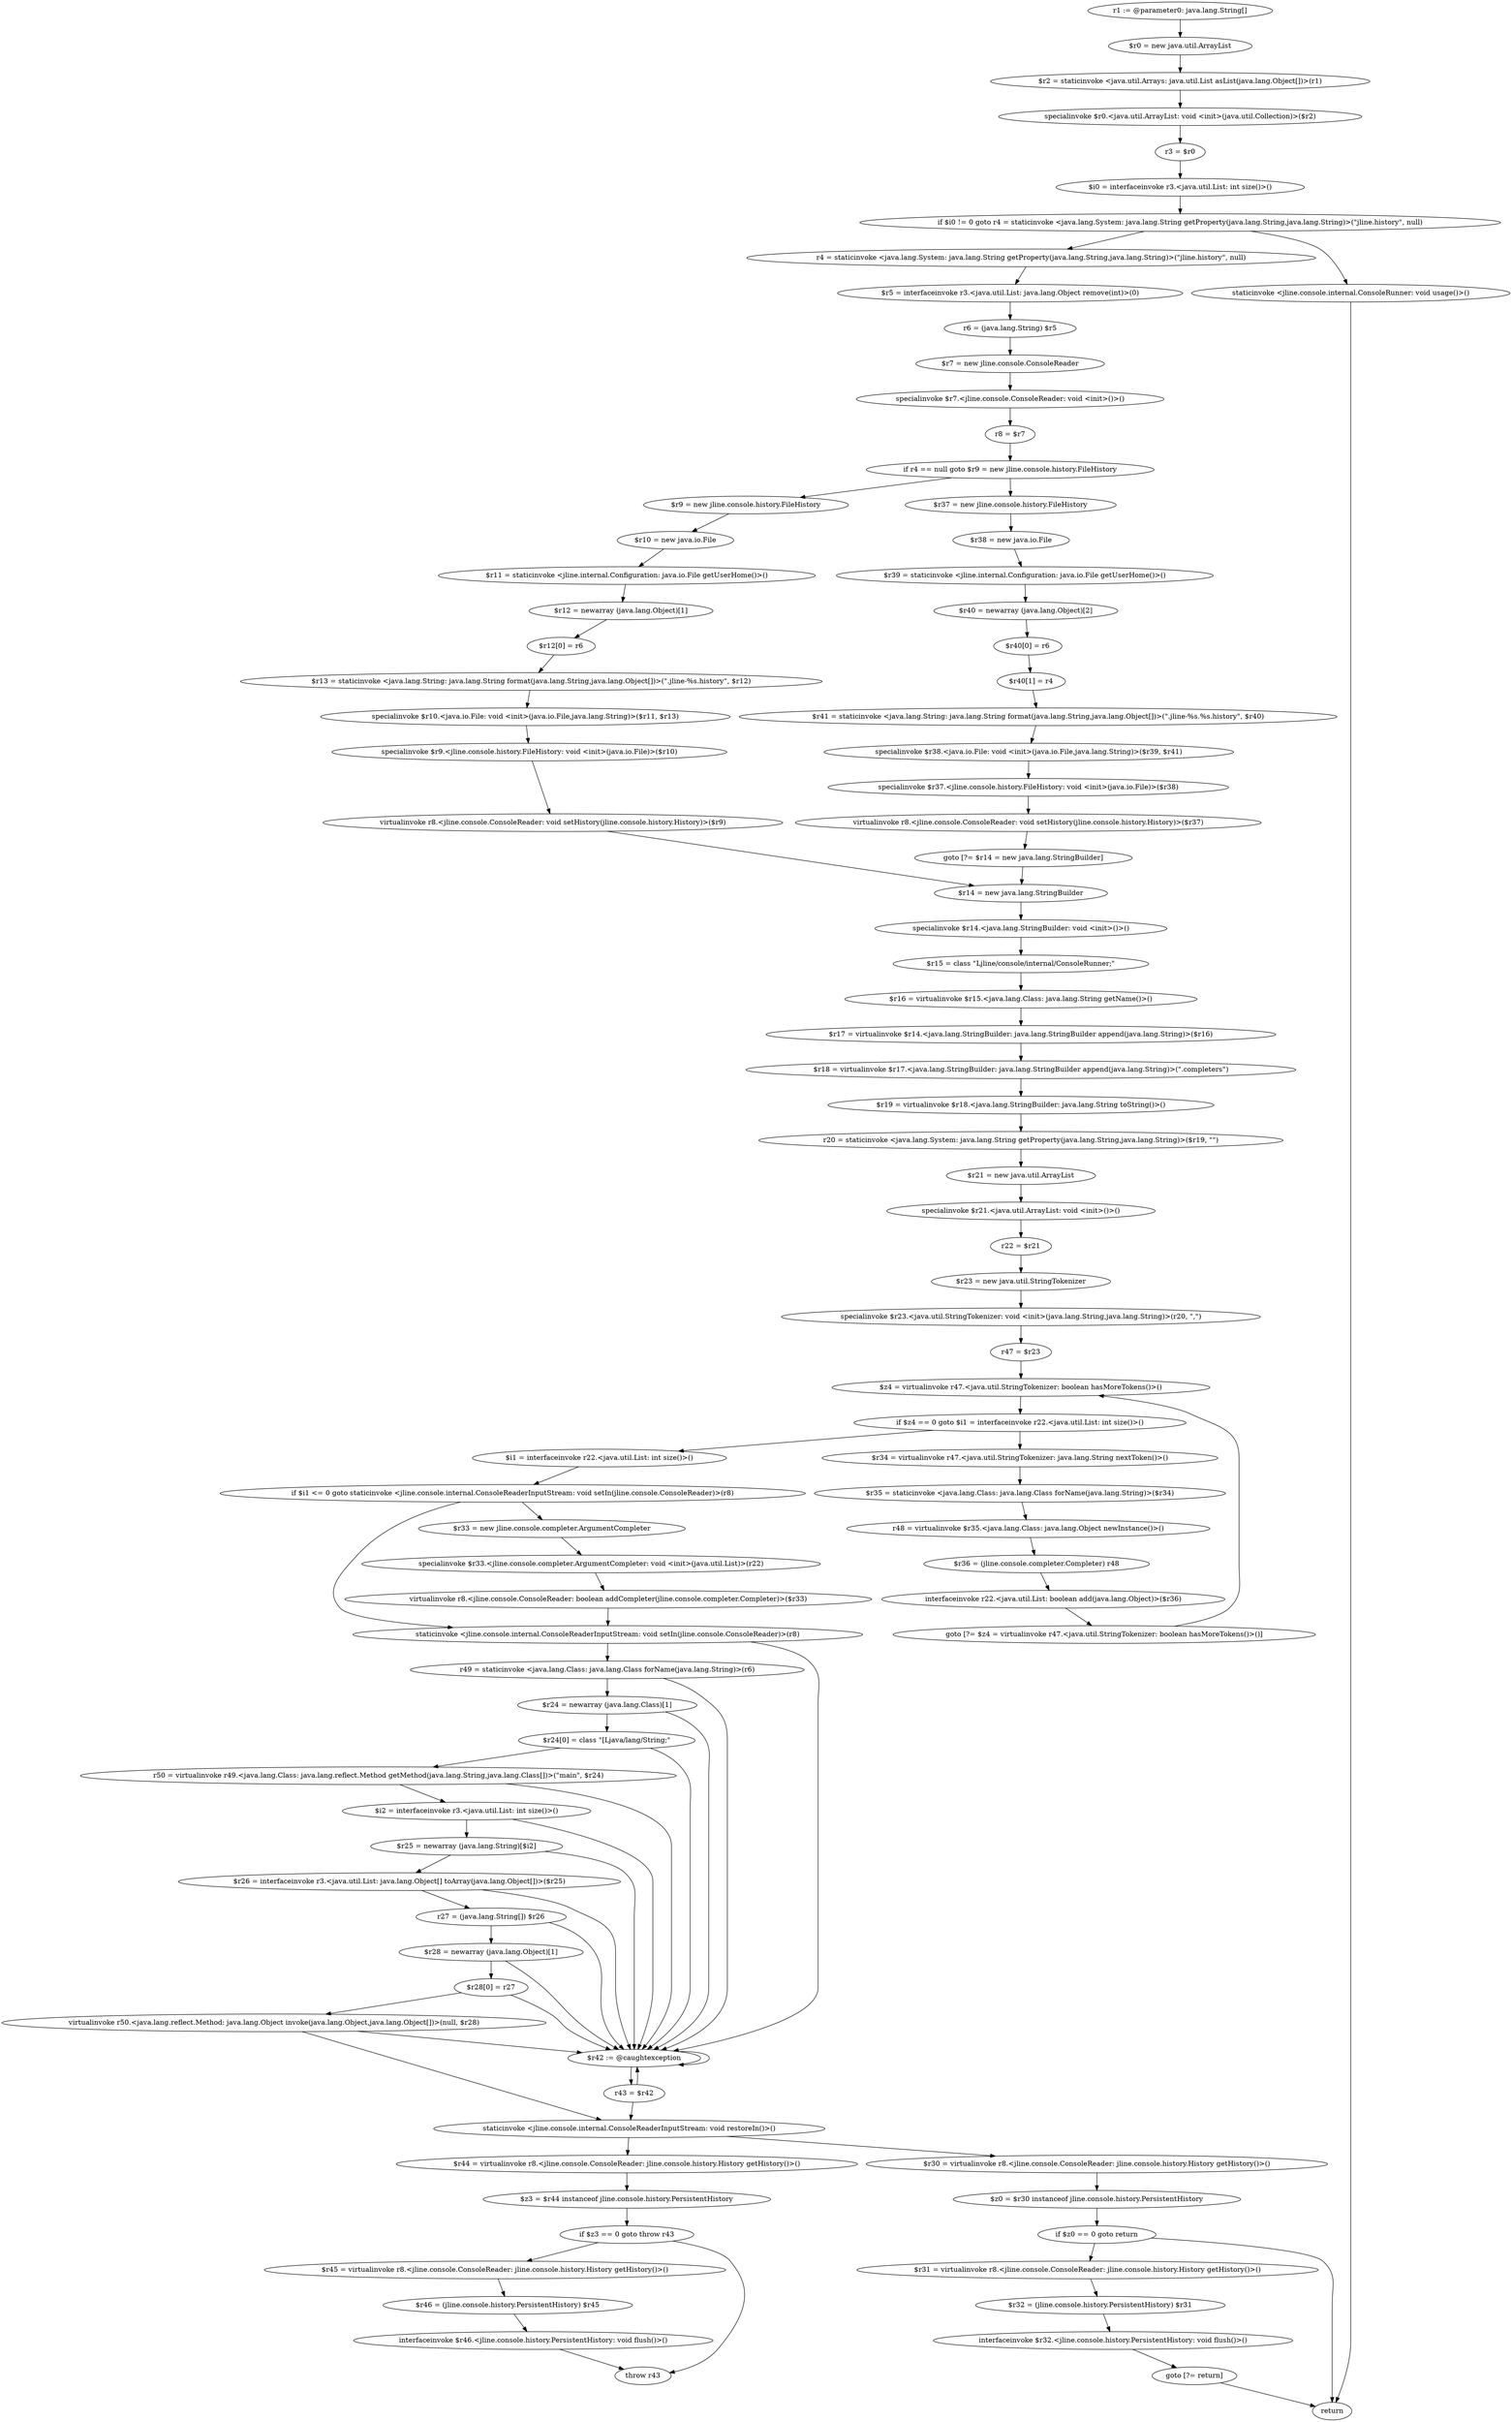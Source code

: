 digraph "unitGraph" {
    "r1 := @parameter0: java.lang.String[]"
    "$r0 = new java.util.ArrayList"
    "$r2 = staticinvoke <java.util.Arrays: java.util.List asList(java.lang.Object[])>(r1)"
    "specialinvoke $r0.<java.util.ArrayList: void <init>(java.util.Collection)>($r2)"
    "r3 = $r0"
    "$i0 = interfaceinvoke r3.<java.util.List: int size()>()"
    "if $i0 != 0 goto r4 = staticinvoke <java.lang.System: java.lang.String getProperty(java.lang.String,java.lang.String)>(\"jline.history\", null)"
    "staticinvoke <jline.console.internal.ConsoleRunner: void usage()>()"
    "return"
    "r4 = staticinvoke <java.lang.System: java.lang.String getProperty(java.lang.String,java.lang.String)>(\"jline.history\", null)"
    "$r5 = interfaceinvoke r3.<java.util.List: java.lang.Object remove(int)>(0)"
    "r6 = (java.lang.String) $r5"
    "$r7 = new jline.console.ConsoleReader"
    "specialinvoke $r7.<jline.console.ConsoleReader: void <init>()>()"
    "r8 = $r7"
    "if r4 == null goto $r9 = new jline.console.history.FileHistory"
    "$r37 = new jline.console.history.FileHistory"
    "$r38 = new java.io.File"
    "$r39 = staticinvoke <jline.internal.Configuration: java.io.File getUserHome()>()"
    "$r40 = newarray (java.lang.Object)[2]"
    "$r40[0] = r6"
    "$r40[1] = r4"
    "$r41 = staticinvoke <java.lang.String: java.lang.String format(java.lang.String,java.lang.Object[])>(\".jline-%s.%s.history\", $r40)"
    "specialinvoke $r38.<java.io.File: void <init>(java.io.File,java.lang.String)>($r39, $r41)"
    "specialinvoke $r37.<jline.console.history.FileHistory: void <init>(java.io.File)>($r38)"
    "virtualinvoke r8.<jline.console.ConsoleReader: void setHistory(jline.console.history.History)>($r37)"
    "goto [?= $r14 = new java.lang.StringBuilder]"
    "$r9 = new jline.console.history.FileHistory"
    "$r10 = new java.io.File"
    "$r11 = staticinvoke <jline.internal.Configuration: java.io.File getUserHome()>()"
    "$r12 = newarray (java.lang.Object)[1]"
    "$r12[0] = r6"
    "$r13 = staticinvoke <java.lang.String: java.lang.String format(java.lang.String,java.lang.Object[])>(\".jline-%s.history\", $r12)"
    "specialinvoke $r10.<java.io.File: void <init>(java.io.File,java.lang.String)>($r11, $r13)"
    "specialinvoke $r9.<jline.console.history.FileHistory: void <init>(java.io.File)>($r10)"
    "virtualinvoke r8.<jline.console.ConsoleReader: void setHistory(jline.console.history.History)>($r9)"
    "$r14 = new java.lang.StringBuilder"
    "specialinvoke $r14.<java.lang.StringBuilder: void <init>()>()"
    "$r15 = class \"Ljline/console/internal/ConsoleRunner;\""
    "$r16 = virtualinvoke $r15.<java.lang.Class: java.lang.String getName()>()"
    "$r17 = virtualinvoke $r14.<java.lang.StringBuilder: java.lang.StringBuilder append(java.lang.String)>($r16)"
    "$r18 = virtualinvoke $r17.<java.lang.StringBuilder: java.lang.StringBuilder append(java.lang.String)>(\".completers\")"
    "$r19 = virtualinvoke $r18.<java.lang.StringBuilder: java.lang.String toString()>()"
    "r20 = staticinvoke <java.lang.System: java.lang.String getProperty(java.lang.String,java.lang.String)>($r19, \"\")"
    "$r21 = new java.util.ArrayList"
    "specialinvoke $r21.<java.util.ArrayList: void <init>()>()"
    "r22 = $r21"
    "$r23 = new java.util.StringTokenizer"
    "specialinvoke $r23.<java.util.StringTokenizer: void <init>(java.lang.String,java.lang.String)>(r20, \",\")"
    "r47 = $r23"
    "$z4 = virtualinvoke r47.<java.util.StringTokenizer: boolean hasMoreTokens()>()"
    "if $z4 == 0 goto $i1 = interfaceinvoke r22.<java.util.List: int size()>()"
    "$r34 = virtualinvoke r47.<java.util.StringTokenizer: java.lang.String nextToken()>()"
    "$r35 = staticinvoke <java.lang.Class: java.lang.Class forName(java.lang.String)>($r34)"
    "r48 = virtualinvoke $r35.<java.lang.Class: java.lang.Object newInstance()>()"
    "$r36 = (jline.console.completer.Completer) r48"
    "interfaceinvoke r22.<java.util.List: boolean add(java.lang.Object)>($r36)"
    "goto [?= $z4 = virtualinvoke r47.<java.util.StringTokenizer: boolean hasMoreTokens()>()]"
    "$i1 = interfaceinvoke r22.<java.util.List: int size()>()"
    "if $i1 <= 0 goto staticinvoke <jline.console.internal.ConsoleReaderInputStream: void setIn(jline.console.ConsoleReader)>(r8)"
    "$r33 = new jline.console.completer.ArgumentCompleter"
    "specialinvoke $r33.<jline.console.completer.ArgumentCompleter: void <init>(java.util.List)>(r22)"
    "virtualinvoke r8.<jline.console.ConsoleReader: boolean addCompleter(jline.console.completer.Completer)>($r33)"
    "staticinvoke <jline.console.internal.ConsoleReaderInputStream: void setIn(jline.console.ConsoleReader)>(r8)"
    "r49 = staticinvoke <java.lang.Class: java.lang.Class forName(java.lang.String)>(r6)"
    "$r24 = newarray (java.lang.Class)[1]"
    "$r24[0] = class \"[Ljava/lang/String;\""
    "r50 = virtualinvoke r49.<java.lang.Class: java.lang.reflect.Method getMethod(java.lang.String,java.lang.Class[])>(\"main\", $r24)"
    "$i2 = interfaceinvoke r3.<java.util.List: int size()>()"
    "$r25 = newarray (java.lang.String)[$i2]"
    "$r26 = interfaceinvoke r3.<java.util.List: java.lang.Object[] toArray(java.lang.Object[])>($r25)"
    "r27 = (java.lang.String[]) $r26"
    "$r28 = newarray (java.lang.Object)[1]"
    "$r28[0] = r27"
    "virtualinvoke r50.<java.lang.reflect.Method: java.lang.Object invoke(java.lang.Object,java.lang.Object[])>(null, $r28)"
    "staticinvoke <jline.console.internal.ConsoleReaderInputStream: void restoreIn()>()"
    "$r30 = virtualinvoke r8.<jline.console.ConsoleReader: jline.console.history.History getHistory()>()"
    "$z0 = $r30 instanceof jline.console.history.PersistentHistory"
    "if $z0 == 0 goto return"
    "$r31 = virtualinvoke r8.<jline.console.ConsoleReader: jline.console.history.History getHistory()>()"
    "$r32 = (jline.console.history.PersistentHistory) $r31"
    "interfaceinvoke $r32.<jline.console.history.PersistentHistory: void flush()>()"
    "goto [?= return]"
    "$r42 := @caughtexception"
    "r43 = $r42"
    "$r44 = virtualinvoke r8.<jline.console.ConsoleReader: jline.console.history.History getHistory()>()"
    "$z3 = $r44 instanceof jline.console.history.PersistentHistory"
    "if $z3 == 0 goto throw r43"
    "$r45 = virtualinvoke r8.<jline.console.ConsoleReader: jline.console.history.History getHistory()>()"
    "$r46 = (jline.console.history.PersistentHistory) $r45"
    "interfaceinvoke $r46.<jline.console.history.PersistentHistory: void flush()>()"
    "throw r43"
    "r1 := @parameter0: java.lang.String[]"->"$r0 = new java.util.ArrayList";
    "$r0 = new java.util.ArrayList"->"$r2 = staticinvoke <java.util.Arrays: java.util.List asList(java.lang.Object[])>(r1)";
    "$r2 = staticinvoke <java.util.Arrays: java.util.List asList(java.lang.Object[])>(r1)"->"specialinvoke $r0.<java.util.ArrayList: void <init>(java.util.Collection)>($r2)";
    "specialinvoke $r0.<java.util.ArrayList: void <init>(java.util.Collection)>($r2)"->"r3 = $r0";
    "r3 = $r0"->"$i0 = interfaceinvoke r3.<java.util.List: int size()>()";
    "$i0 = interfaceinvoke r3.<java.util.List: int size()>()"->"if $i0 != 0 goto r4 = staticinvoke <java.lang.System: java.lang.String getProperty(java.lang.String,java.lang.String)>(\"jline.history\", null)";
    "if $i0 != 0 goto r4 = staticinvoke <java.lang.System: java.lang.String getProperty(java.lang.String,java.lang.String)>(\"jline.history\", null)"->"staticinvoke <jline.console.internal.ConsoleRunner: void usage()>()";
    "if $i0 != 0 goto r4 = staticinvoke <java.lang.System: java.lang.String getProperty(java.lang.String,java.lang.String)>(\"jline.history\", null)"->"r4 = staticinvoke <java.lang.System: java.lang.String getProperty(java.lang.String,java.lang.String)>(\"jline.history\", null)";
    "staticinvoke <jline.console.internal.ConsoleRunner: void usage()>()"->"return";
    "r4 = staticinvoke <java.lang.System: java.lang.String getProperty(java.lang.String,java.lang.String)>(\"jline.history\", null)"->"$r5 = interfaceinvoke r3.<java.util.List: java.lang.Object remove(int)>(0)";
    "$r5 = interfaceinvoke r3.<java.util.List: java.lang.Object remove(int)>(0)"->"r6 = (java.lang.String) $r5";
    "r6 = (java.lang.String) $r5"->"$r7 = new jline.console.ConsoleReader";
    "$r7 = new jline.console.ConsoleReader"->"specialinvoke $r7.<jline.console.ConsoleReader: void <init>()>()";
    "specialinvoke $r7.<jline.console.ConsoleReader: void <init>()>()"->"r8 = $r7";
    "r8 = $r7"->"if r4 == null goto $r9 = new jline.console.history.FileHistory";
    "if r4 == null goto $r9 = new jline.console.history.FileHistory"->"$r37 = new jline.console.history.FileHistory";
    "if r4 == null goto $r9 = new jline.console.history.FileHistory"->"$r9 = new jline.console.history.FileHistory";
    "$r37 = new jline.console.history.FileHistory"->"$r38 = new java.io.File";
    "$r38 = new java.io.File"->"$r39 = staticinvoke <jline.internal.Configuration: java.io.File getUserHome()>()";
    "$r39 = staticinvoke <jline.internal.Configuration: java.io.File getUserHome()>()"->"$r40 = newarray (java.lang.Object)[2]";
    "$r40 = newarray (java.lang.Object)[2]"->"$r40[0] = r6";
    "$r40[0] = r6"->"$r40[1] = r4";
    "$r40[1] = r4"->"$r41 = staticinvoke <java.lang.String: java.lang.String format(java.lang.String,java.lang.Object[])>(\".jline-%s.%s.history\", $r40)";
    "$r41 = staticinvoke <java.lang.String: java.lang.String format(java.lang.String,java.lang.Object[])>(\".jline-%s.%s.history\", $r40)"->"specialinvoke $r38.<java.io.File: void <init>(java.io.File,java.lang.String)>($r39, $r41)";
    "specialinvoke $r38.<java.io.File: void <init>(java.io.File,java.lang.String)>($r39, $r41)"->"specialinvoke $r37.<jline.console.history.FileHistory: void <init>(java.io.File)>($r38)";
    "specialinvoke $r37.<jline.console.history.FileHistory: void <init>(java.io.File)>($r38)"->"virtualinvoke r8.<jline.console.ConsoleReader: void setHistory(jline.console.history.History)>($r37)";
    "virtualinvoke r8.<jline.console.ConsoleReader: void setHistory(jline.console.history.History)>($r37)"->"goto [?= $r14 = new java.lang.StringBuilder]";
    "goto [?= $r14 = new java.lang.StringBuilder]"->"$r14 = new java.lang.StringBuilder";
    "$r9 = new jline.console.history.FileHistory"->"$r10 = new java.io.File";
    "$r10 = new java.io.File"->"$r11 = staticinvoke <jline.internal.Configuration: java.io.File getUserHome()>()";
    "$r11 = staticinvoke <jline.internal.Configuration: java.io.File getUserHome()>()"->"$r12 = newarray (java.lang.Object)[1]";
    "$r12 = newarray (java.lang.Object)[1]"->"$r12[0] = r6";
    "$r12[0] = r6"->"$r13 = staticinvoke <java.lang.String: java.lang.String format(java.lang.String,java.lang.Object[])>(\".jline-%s.history\", $r12)";
    "$r13 = staticinvoke <java.lang.String: java.lang.String format(java.lang.String,java.lang.Object[])>(\".jline-%s.history\", $r12)"->"specialinvoke $r10.<java.io.File: void <init>(java.io.File,java.lang.String)>($r11, $r13)";
    "specialinvoke $r10.<java.io.File: void <init>(java.io.File,java.lang.String)>($r11, $r13)"->"specialinvoke $r9.<jline.console.history.FileHistory: void <init>(java.io.File)>($r10)";
    "specialinvoke $r9.<jline.console.history.FileHistory: void <init>(java.io.File)>($r10)"->"virtualinvoke r8.<jline.console.ConsoleReader: void setHistory(jline.console.history.History)>($r9)";
    "virtualinvoke r8.<jline.console.ConsoleReader: void setHistory(jline.console.history.History)>($r9)"->"$r14 = new java.lang.StringBuilder";
    "$r14 = new java.lang.StringBuilder"->"specialinvoke $r14.<java.lang.StringBuilder: void <init>()>()";
    "specialinvoke $r14.<java.lang.StringBuilder: void <init>()>()"->"$r15 = class \"Ljline/console/internal/ConsoleRunner;\"";
    "$r15 = class \"Ljline/console/internal/ConsoleRunner;\""->"$r16 = virtualinvoke $r15.<java.lang.Class: java.lang.String getName()>()";
    "$r16 = virtualinvoke $r15.<java.lang.Class: java.lang.String getName()>()"->"$r17 = virtualinvoke $r14.<java.lang.StringBuilder: java.lang.StringBuilder append(java.lang.String)>($r16)";
    "$r17 = virtualinvoke $r14.<java.lang.StringBuilder: java.lang.StringBuilder append(java.lang.String)>($r16)"->"$r18 = virtualinvoke $r17.<java.lang.StringBuilder: java.lang.StringBuilder append(java.lang.String)>(\".completers\")";
    "$r18 = virtualinvoke $r17.<java.lang.StringBuilder: java.lang.StringBuilder append(java.lang.String)>(\".completers\")"->"$r19 = virtualinvoke $r18.<java.lang.StringBuilder: java.lang.String toString()>()";
    "$r19 = virtualinvoke $r18.<java.lang.StringBuilder: java.lang.String toString()>()"->"r20 = staticinvoke <java.lang.System: java.lang.String getProperty(java.lang.String,java.lang.String)>($r19, \"\")";
    "r20 = staticinvoke <java.lang.System: java.lang.String getProperty(java.lang.String,java.lang.String)>($r19, \"\")"->"$r21 = new java.util.ArrayList";
    "$r21 = new java.util.ArrayList"->"specialinvoke $r21.<java.util.ArrayList: void <init>()>()";
    "specialinvoke $r21.<java.util.ArrayList: void <init>()>()"->"r22 = $r21";
    "r22 = $r21"->"$r23 = new java.util.StringTokenizer";
    "$r23 = new java.util.StringTokenizer"->"specialinvoke $r23.<java.util.StringTokenizer: void <init>(java.lang.String,java.lang.String)>(r20, \",\")";
    "specialinvoke $r23.<java.util.StringTokenizer: void <init>(java.lang.String,java.lang.String)>(r20, \",\")"->"r47 = $r23";
    "r47 = $r23"->"$z4 = virtualinvoke r47.<java.util.StringTokenizer: boolean hasMoreTokens()>()";
    "$z4 = virtualinvoke r47.<java.util.StringTokenizer: boolean hasMoreTokens()>()"->"if $z4 == 0 goto $i1 = interfaceinvoke r22.<java.util.List: int size()>()";
    "if $z4 == 0 goto $i1 = interfaceinvoke r22.<java.util.List: int size()>()"->"$r34 = virtualinvoke r47.<java.util.StringTokenizer: java.lang.String nextToken()>()";
    "if $z4 == 0 goto $i1 = interfaceinvoke r22.<java.util.List: int size()>()"->"$i1 = interfaceinvoke r22.<java.util.List: int size()>()";
    "$r34 = virtualinvoke r47.<java.util.StringTokenizer: java.lang.String nextToken()>()"->"$r35 = staticinvoke <java.lang.Class: java.lang.Class forName(java.lang.String)>($r34)";
    "$r35 = staticinvoke <java.lang.Class: java.lang.Class forName(java.lang.String)>($r34)"->"r48 = virtualinvoke $r35.<java.lang.Class: java.lang.Object newInstance()>()";
    "r48 = virtualinvoke $r35.<java.lang.Class: java.lang.Object newInstance()>()"->"$r36 = (jline.console.completer.Completer) r48";
    "$r36 = (jline.console.completer.Completer) r48"->"interfaceinvoke r22.<java.util.List: boolean add(java.lang.Object)>($r36)";
    "interfaceinvoke r22.<java.util.List: boolean add(java.lang.Object)>($r36)"->"goto [?= $z4 = virtualinvoke r47.<java.util.StringTokenizer: boolean hasMoreTokens()>()]";
    "goto [?= $z4 = virtualinvoke r47.<java.util.StringTokenizer: boolean hasMoreTokens()>()]"->"$z4 = virtualinvoke r47.<java.util.StringTokenizer: boolean hasMoreTokens()>()";
    "$i1 = interfaceinvoke r22.<java.util.List: int size()>()"->"if $i1 <= 0 goto staticinvoke <jline.console.internal.ConsoleReaderInputStream: void setIn(jline.console.ConsoleReader)>(r8)";
    "if $i1 <= 0 goto staticinvoke <jline.console.internal.ConsoleReaderInputStream: void setIn(jline.console.ConsoleReader)>(r8)"->"$r33 = new jline.console.completer.ArgumentCompleter";
    "if $i1 <= 0 goto staticinvoke <jline.console.internal.ConsoleReaderInputStream: void setIn(jline.console.ConsoleReader)>(r8)"->"staticinvoke <jline.console.internal.ConsoleReaderInputStream: void setIn(jline.console.ConsoleReader)>(r8)";
    "$r33 = new jline.console.completer.ArgumentCompleter"->"specialinvoke $r33.<jline.console.completer.ArgumentCompleter: void <init>(java.util.List)>(r22)";
    "specialinvoke $r33.<jline.console.completer.ArgumentCompleter: void <init>(java.util.List)>(r22)"->"virtualinvoke r8.<jline.console.ConsoleReader: boolean addCompleter(jline.console.completer.Completer)>($r33)";
    "virtualinvoke r8.<jline.console.ConsoleReader: boolean addCompleter(jline.console.completer.Completer)>($r33)"->"staticinvoke <jline.console.internal.ConsoleReaderInputStream: void setIn(jline.console.ConsoleReader)>(r8)";
    "staticinvoke <jline.console.internal.ConsoleReaderInputStream: void setIn(jline.console.ConsoleReader)>(r8)"->"r49 = staticinvoke <java.lang.Class: java.lang.Class forName(java.lang.String)>(r6)";
    "staticinvoke <jline.console.internal.ConsoleReaderInputStream: void setIn(jline.console.ConsoleReader)>(r8)"->"$r42 := @caughtexception";
    "r49 = staticinvoke <java.lang.Class: java.lang.Class forName(java.lang.String)>(r6)"->"$r24 = newarray (java.lang.Class)[1]";
    "r49 = staticinvoke <java.lang.Class: java.lang.Class forName(java.lang.String)>(r6)"->"$r42 := @caughtexception";
    "$r24 = newarray (java.lang.Class)[1]"->"$r24[0] = class \"[Ljava/lang/String;\"";
    "$r24 = newarray (java.lang.Class)[1]"->"$r42 := @caughtexception";
    "$r24[0] = class \"[Ljava/lang/String;\""->"r50 = virtualinvoke r49.<java.lang.Class: java.lang.reflect.Method getMethod(java.lang.String,java.lang.Class[])>(\"main\", $r24)";
    "$r24[0] = class \"[Ljava/lang/String;\""->"$r42 := @caughtexception";
    "r50 = virtualinvoke r49.<java.lang.Class: java.lang.reflect.Method getMethod(java.lang.String,java.lang.Class[])>(\"main\", $r24)"->"$i2 = interfaceinvoke r3.<java.util.List: int size()>()";
    "r50 = virtualinvoke r49.<java.lang.Class: java.lang.reflect.Method getMethod(java.lang.String,java.lang.Class[])>(\"main\", $r24)"->"$r42 := @caughtexception";
    "$i2 = interfaceinvoke r3.<java.util.List: int size()>()"->"$r25 = newarray (java.lang.String)[$i2]";
    "$i2 = interfaceinvoke r3.<java.util.List: int size()>()"->"$r42 := @caughtexception";
    "$r25 = newarray (java.lang.String)[$i2]"->"$r26 = interfaceinvoke r3.<java.util.List: java.lang.Object[] toArray(java.lang.Object[])>($r25)";
    "$r25 = newarray (java.lang.String)[$i2]"->"$r42 := @caughtexception";
    "$r26 = interfaceinvoke r3.<java.util.List: java.lang.Object[] toArray(java.lang.Object[])>($r25)"->"r27 = (java.lang.String[]) $r26";
    "$r26 = interfaceinvoke r3.<java.util.List: java.lang.Object[] toArray(java.lang.Object[])>($r25)"->"$r42 := @caughtexception";
    "r27 = (java.lang.String[]) $r26"->"$r28 = newarray (java.lang.Object)[1]";
    "r27 = (java.lang.String[]) $r26"->"$r42 := @caughtexception";
    "$r28 = newarray (java.lang.Object)[1]"->"$r28[0] = r27";
    "$r28 = newarray (java.lang.Object)[1]"->"$r42 := @caughtexception";
    "$r28[0] = r27"->"virtualinvoke r50.<java.lang.reflect.Method: java.lang.Object invoke(java.lang.Object,java.lang.Object[])>(null, $r28)";
    "$r28[0] = r27"->"$r42 := @caughtexception";
    "virtualinvoke r50.<java.lang.reflect.Method: java.lang.Object invoke(java.lang.Object,java.lang.Object[])>(null, $r28)"->"staticinvoke <jline.console.internal.ConsoleReaderInputStream: void restoreIn()>()";
    "virtualinvoke r50.<java.lang.reflect.Method: java.lang.Object invoke(java.lang.Object,java.lang.Object[])>(null, $r28)"->"$r42 := @caughtexception";
    "staticinvoke <jline.console.internal.ConsoleReaderInputStream: void restoreIn()>()"->"$r30 = virtualinvoke r8.<jline.console.ConsoleReader: jline.console.history.History getHistory()>()";
    "$r30 = virtualinvoke r8.<jline.console.ConsoleReader: jline.console.history.History getHistory()>()"->"$z0 = $r30 instanceof jline.console.history.PersistentHistory";
    "$z0 = $r30 instanceof jline.console.history.PersistentHistory"->"if $z0 == 0 goto return";
    "if $z0 == 0 goto return"->"$r31 = virtualinvoke r8.<jline.console.ConsoleReader: jline.console.history.History getHistory()>()";
    "if $z0 == 0 goto return"->"return";
    "$r31 = virtualinvoke r8.<jline.console.ConsoleReader: jline.console.history.History getHistory()>()"->"$r32 = (jline.console.history.PersistentHistory) $r31";
    "$r32 = (jline.console.history.PersistentHistory) $r31"->"interfaceinvoke $r32.<jline.console.history.PersistentHistory: void flush()>()";
    "interfaceinvoke $r32.<jline.console.history.PersistentHistory: void flush()>()"->"goto [?= return]";
    "goto [?= return]"->"return";
    "$r42 := @caughtexception"->"r43 = $r42";
    "$r42 := @caughtexception"->"$r42 := @caughtexception";
    "r43 = $r42"->"staticinvoke <jline.console.internal.ConsoleReaderInputStream: void restoreIn()>()";
    "r43 = $r42"->"$r42 := @caughtexception";
    "staticinvoke <jline.console.internal.ConsoleReaderInputStream: void restoreIn()>()"->"$r44 = virtualinvoke r8.<jline.console.ConsoleReader: jline.console.history.History getHistory()>()";
    "$r44 = virtualinvoke r8.<jline.console.ConsoleReader: jline.console.history.History getHistory()>()"->"$z3 = $r44 instanceof jline.console.history.PersistentHistory";
    "$z3 = $r44 instanceof jline.console.history.PersistentHistory"->"if $z3 == 0 goto throw r43";
    "if $z3 == 0 goto throw r43"->"$r45 = virtualinvoke r8.<jline.console.ConsoleReader: jline.console.history.History getHistory()>()";
    "if $z3 == 0 goto throw r43"->"throw r43";
    "$r45 = virtualinvoke r8.<jline.console.ConsoleReader: jline.console.history.History getHistory()>()"->"$r46 = (jline.console.history.PersistentHistory) $r45";
    "$r46 = (jline.console.history.PersistentHistory) $r45"->"interfaceinvoke $r46.<jline.console.history.PersistentHistory: void flush()>()";
    "interfaceinvoke $r46.<jline.console.history.PersistentHistory: void flush()>()"->"throw r43";
}
